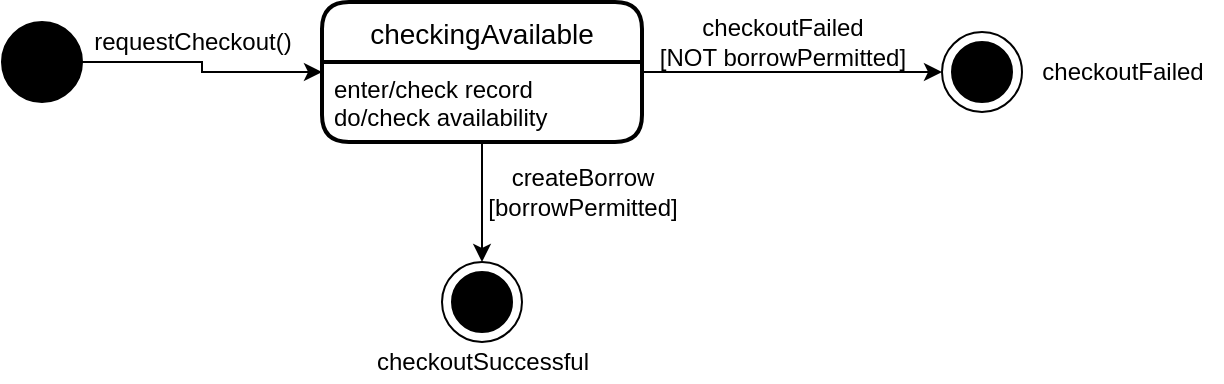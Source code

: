 <mxfile version="16.6.4" type="device"><diagram id="SsGfyFtJYB0q2LE6cJIW" name="Page-1"><mxGraphModel dx="946" dy="542" grid="1" gridSize="10" guides="1" tooltips="1" connect="1" arrows="1" fold="1" page="1" pageScale="1" pageWidth="850" pageHeight="1100" math="0" shadow="0"><root><mxCell id="0"/><mxCell id="1" parent="0"/><mxCell id="UhMQWsQvg29ticmOn-Jo-22" style="edgeStyle=orthogonalEdgeStyle;rounded=0;orthogonalLoop=1;jettySize=auto;html=1;exitX=1;exitY=0.5;exitDx=0;exitDy=0;" parent="1" source="UhMQWsQvg29ticmOn-Jo-1" target="UhMQWsQvg29ticmOn-Jo-5" edge="1"><mxGeometry relative="1" as="geometry"/></mxCell><mxCell id="UhMQWsQvg29ticmOn-Jo-1" value="" style="ellipse;whiteSpace=wrap;html=1;aspect=fixed;fillColor=#000000;" parent="1" vertex="1"><mxGeometry x="80" y="120" width="40" height="40" as="geometry"/></mxCell><mxCell id="UhMQWsQvg29ticmOn-Jo-5" value="checkingAvailable" style="swimlane;childLayout=stackLayout;horizontal=1;startSize=30;horizontalStack=0;rounded=1;fontSize=14;fontStyle=0;strokeWidth=2;resizeParent=0;resizeLast=1;shadow=0;dashed=0;align=center;" parent="1" vertex="1"><mxGeometry x="240" y="110" width="160" height="70" as="geometry"/></mxCell><mxCell id="UhMQWsQvg29ticmOn-Jo-7" style="edgeStyle=orthogonalEdgeStyle;rounded=0;orthogonalLoop=1;jettySize=auto;html=1;exitX=0.5;exitY=1;exitDx=0;exitDy=0;" parent="UhMQWsQvg29ticmOn-Jo-5" source="UhMQWsQvg29ticmOn-Jo-6" target="UhMQWsQvg29ticmOn-Jo-6" edge="1"><mxGeometry relative="1" as="geometry"/></mxCell><mxCell id="UhMQWsQvg29ticmOn-Jo-6" value="enter/check record&#10;do/check availability" style="align=left;strokeColor=none;fillColor=none;spacingLeft=4;fontSize=12;verticalAlign=top;resizable=0;rotatable=0;part=1;" parent="UhMQWsQvg29ticmOn-Jo-5" vertex="1"><mxGeometry y="30" width="160" height="40" as="geometry"/></mxCell><mxCell id="UhMQWsQvg29ticmOn-Jo-25" style="edgeStyle=orthogonalEdgeStyle;rounded=0;orthogonalLoop=1;jettySize=auto;html=1;exitX=0.5;exitY=1;exitDx=0;exitDy=0;entryX=0.5;entryY=0;entryDx=0;entryDy=0;" parent="1" source="UhMQWsQvg29ticmOn-Jo-6" target="UhMQWsQvg29ticmOn-Jo-14" edge="1"><mxGeometry relative="1" as="geometry"><mxPoint x="320" y="470" as="targetPoint"/><mxPoint x="320" y="420" as="sourcePoint"/></mxGeometry></mxCell><mxCell id="UhMQWsQvg29ticmOn-Jo-31" value="createBorrow&lt;br&gt;[borrowPermitted]" style="text;html=1;align=center;verticalAlign=middle;resizable=0;points=[];autosize=1;strokeColor=none;fillColor=none;" parent="1" vertex="1"><mxGeometry x="315" y="190" width="110" height="30" as="geometry"/></mxCell><mxCell id="UhMQWsQvg29ticmOn-Jo-33" value="" style="endArrow=classic;html=1;rounded=0;entryX=0;entryY=0.5;entryDx=0;entryDy=0;" parent="1" source="UhMQWsQvg29ticmOn-Jo-5" target="UhMQWsQvg29ticmOn-Jo-20" edge="1"><mxGeometry width="50" height="50" relative="1" as="geometry"><mxPoint x="460" y="240" as="sourcePoint"/><mxPoint x="510" y="190" as="targetPoint"/></mxGeometry></mxCell><mxCell id="UhMQWsQvg29ticmOn-Jo-39" value="requestCheckout()" style="text;html=1;align=center;verticalAlign=middle;resizable=0;points=[];autosize=1;strokeColor=none;fillColor=none;" parent="1" vertex="1"><mxGeometry x="120" y="120" width="110" height="20" as="geometry"/></mxCell><mxCell id="Dj_NPcoqf4wXB-uIoBot-1" value="" style="group" vertex="1" connectable="0" parent="1"><mxGeometry x="260" y="240" width="120" height="60" as="geometry"/></mxCell><mxCell id="UhMQWsQvg29ticmOn-Jo-16" value="" style="group" parent="Dj_NPcoqf4wXB-uIoBot-1" vertex="1" connectable="0"><mxGeometry x="40" width="40" height="40" as="geometry"/></mxCell><mxCell id="UhMQWsQvg29ticmOn-Jo-14" value="" style="ellipse;whiteSpace=wrap;html=1;aspect=fixed;fillColor=#FFFFFF;" parent="UhMQWsQvg29ticmOn-Jo-16" vertex="1"><mxGeometry width="40" height="40" as="geometry"/></mxCell><mxCell id="UhMQWsQvg29ticmOn-Jo-15" value="" style="ellipse;whiteSpace=wrap;html=1;aspect=fixed;fillColor=#000000;" parent="UhMQWsQvg29ticmOn-Jo-16" vertex="1"><mxGeometry x="5" y="5" width="30" height="30" as="geometry"/></mxCell><mxCell id="UhMQWsQvg29ticmOn-Jo-38" value="checkoutSuccessful" style="text;html=1;align=center;verticalAlign=middle;resizable=0;points=[];autosize=1;strokeColor=none;fillColor=none;" parent="Dj_NPcoqf4wXB-uIoBot-1" vertex="1"><mxGeometry y="40" width="120" height="20" as="geometry"/></mxCell><mxCell id="Dj_NPcoqf4wXB-uIoBot-2" value="" style="group" vertex="1" connectable="0" parent="1"><mxGeometry x="550" y="125" width="140" height="40" as="geometry"/></mxCell><mxCell id="UhMQWsQvg29ticmOn-Jo-19" value="" style="group" parent="Dj_NPcoqf4wXB-uIoBot-2" vertex="1" connectable="0"><mxGeometry width="40" height="40" as="geometry"/></mxCell><mxCell id="UhMQWsQvg29ticmOn-Jo-20" value="" style="ellipse;whiteSpace=wrap;html=1;aspect=fixed;fillColor=#FFFFFF;" parent="UhMQWsQvg29ticmOn-Jo-19" vertex="1"><mxGeometry width="40" height="40" as="geometry"/></mxCell><mxCell id="UhMQWsQvg29ticmOn-Jo-21" value="" style="ellipse;whiteSpace=wrap;html=1;aspect=fixed;fillColor=#000000;" parent="UhMQWsQvg29ticmOn-Jo-19" vertex="1"><mxGeometry x="5" y="5" width="30" height="30" as="geometry"/></mxCell><mxCell id="UhMQWsQvg29ticmOn-Jo-34" value="checkoutFailed" style="text;html=1;align=center;verticalAlign=middle;resizable=0;points=[];autosize=1;strokeColor=none;fillColor=none;" parent="Dj_NPcoqf4wXB-uIoBot-2" vertex="1"><mxGeometry x="40" y="10" width="100" height="20" as="geometry"/></mxCell><mxCell id="Dj_NPcoqf4wXB-uIoBot-4" value="checkoutFailed&lt;br&gt;[NOT borrowPermitted]" style="text;html=1;align=center;verticalAlign=middle;resizable=0;points=[];autosize=1;strokeColor=none;fillColor=none;" vertex="1" parent="1"><mxGeometry x="400" y="115" width="140" height="30" as="geometry"/></mxCell></root></mxGraphModel></diagram></mxfile>